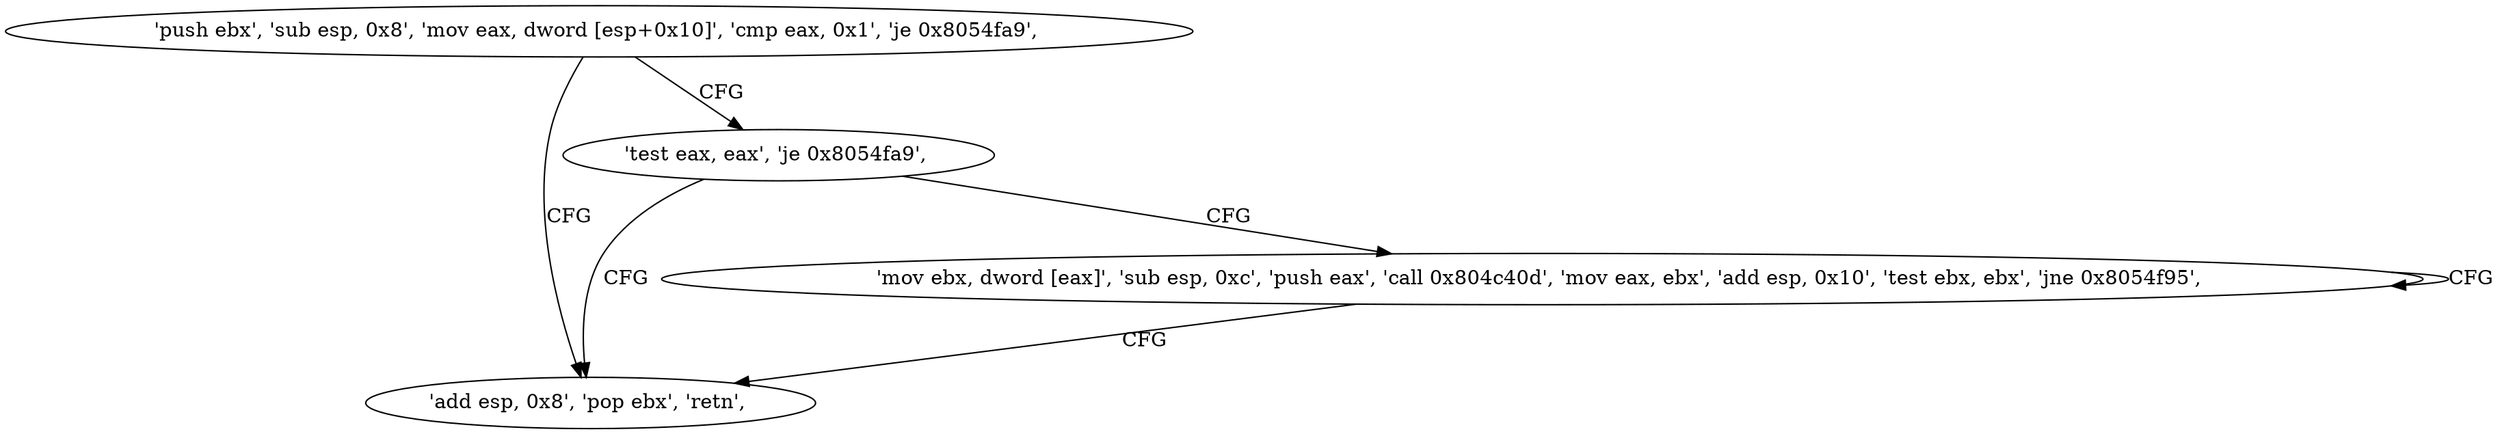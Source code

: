 digraph "func" {
"134565764" [label = "'push ebx', 'sub esp, 0x8', 'mov eax, dword [esp+0x10]', 'cmp eax, 0x1', 'je 0x8054fa9', " ]
"134565801" [label = "'add esp, 0x8', 'pop ebx', 'retn', " ]
"134565777" [label = "'test eax, eax', 'je 0x8054fa9', " ]
"134565781" [label = "'mov ebx, dword [eax]', 'sub esp, 0xc', 'push eax', 'call 0x804c40d', 'mov eax, ebx', 'add esp, 0x10', 'test ebx, ebx', 'jne 0x8054f95', " ]
"134565764" -> "134565801" [ label = "CFG" ]
"134565764" -> "134565777" [ label = "CFG" ]
"134565777" -> "134565801" [ label = "CFG" ]
"134565777" -> "134565781" [ label = "CFG" ]
"134565781" -> "134565781" [ label = "CFG" ]
"134565781" -> "134565801" [ label = "CFG" ]
}
